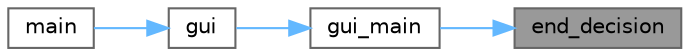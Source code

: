 digraph "end_decision"
{
 // LATEX_PDF_SIZE
  bgcolor="transparent";
  edge [fontname=Helvetica,fontsize=10,labelfontname=Helvetica,labelfontsize=10];
  node [fontname=Helvetica,fontsize=10,shape=box,height=0.2,width=0.4];
  rankdir="RL";
  Node1 [id="Node000001",label="end_decision",height=0.2,width=0.4,color="gray40", fillcolor="grey60", style="filled", fontcolor="black",tooltip="ゲームの終了判定"];
  Node1 -> Node2 [id="edge1_Node000001_Node000002",dir="back",color="steelblue1",style="solid",tooltip=" "];
  Node2 [id="Node000002",label="gui_main",height=0.2,width=0.4,color="grey40", fillcolor="white", style="filled",URL="$gui_8c.html#ad2e42046dc1f8d765ed582fe0e8f3c35",tooltip="ゲームを進める関数"];
  Node2 -> Node3 [id="edge2_Node000002_Node000003",dir="back",color="steelblue1",style="solid",tooltip=" "];
  Node3 [id="Node000003",label="gui",height=0.2,width=0.4,color="grey40", fillcolor="white", style="filled",URL="$gui_8c.html#a3ce77eece6653ebcb6f1e59c36030b13",tooltip="guiを表示する（メイン）"];
  Node3 -> Node4 [id="edge3_Node000003_Node000004",dir="back",color="steelblue1",style="solid",tooltip=" "];
  Node4 [id="Node000004",label="main",height=0.2,width=0.4,color="grey40", fillcolor="white", style="filled",URL="$main_8c.html#a840291bc02cba5474a4cb46a9b9566fe",tooltip="main関数"];
}
